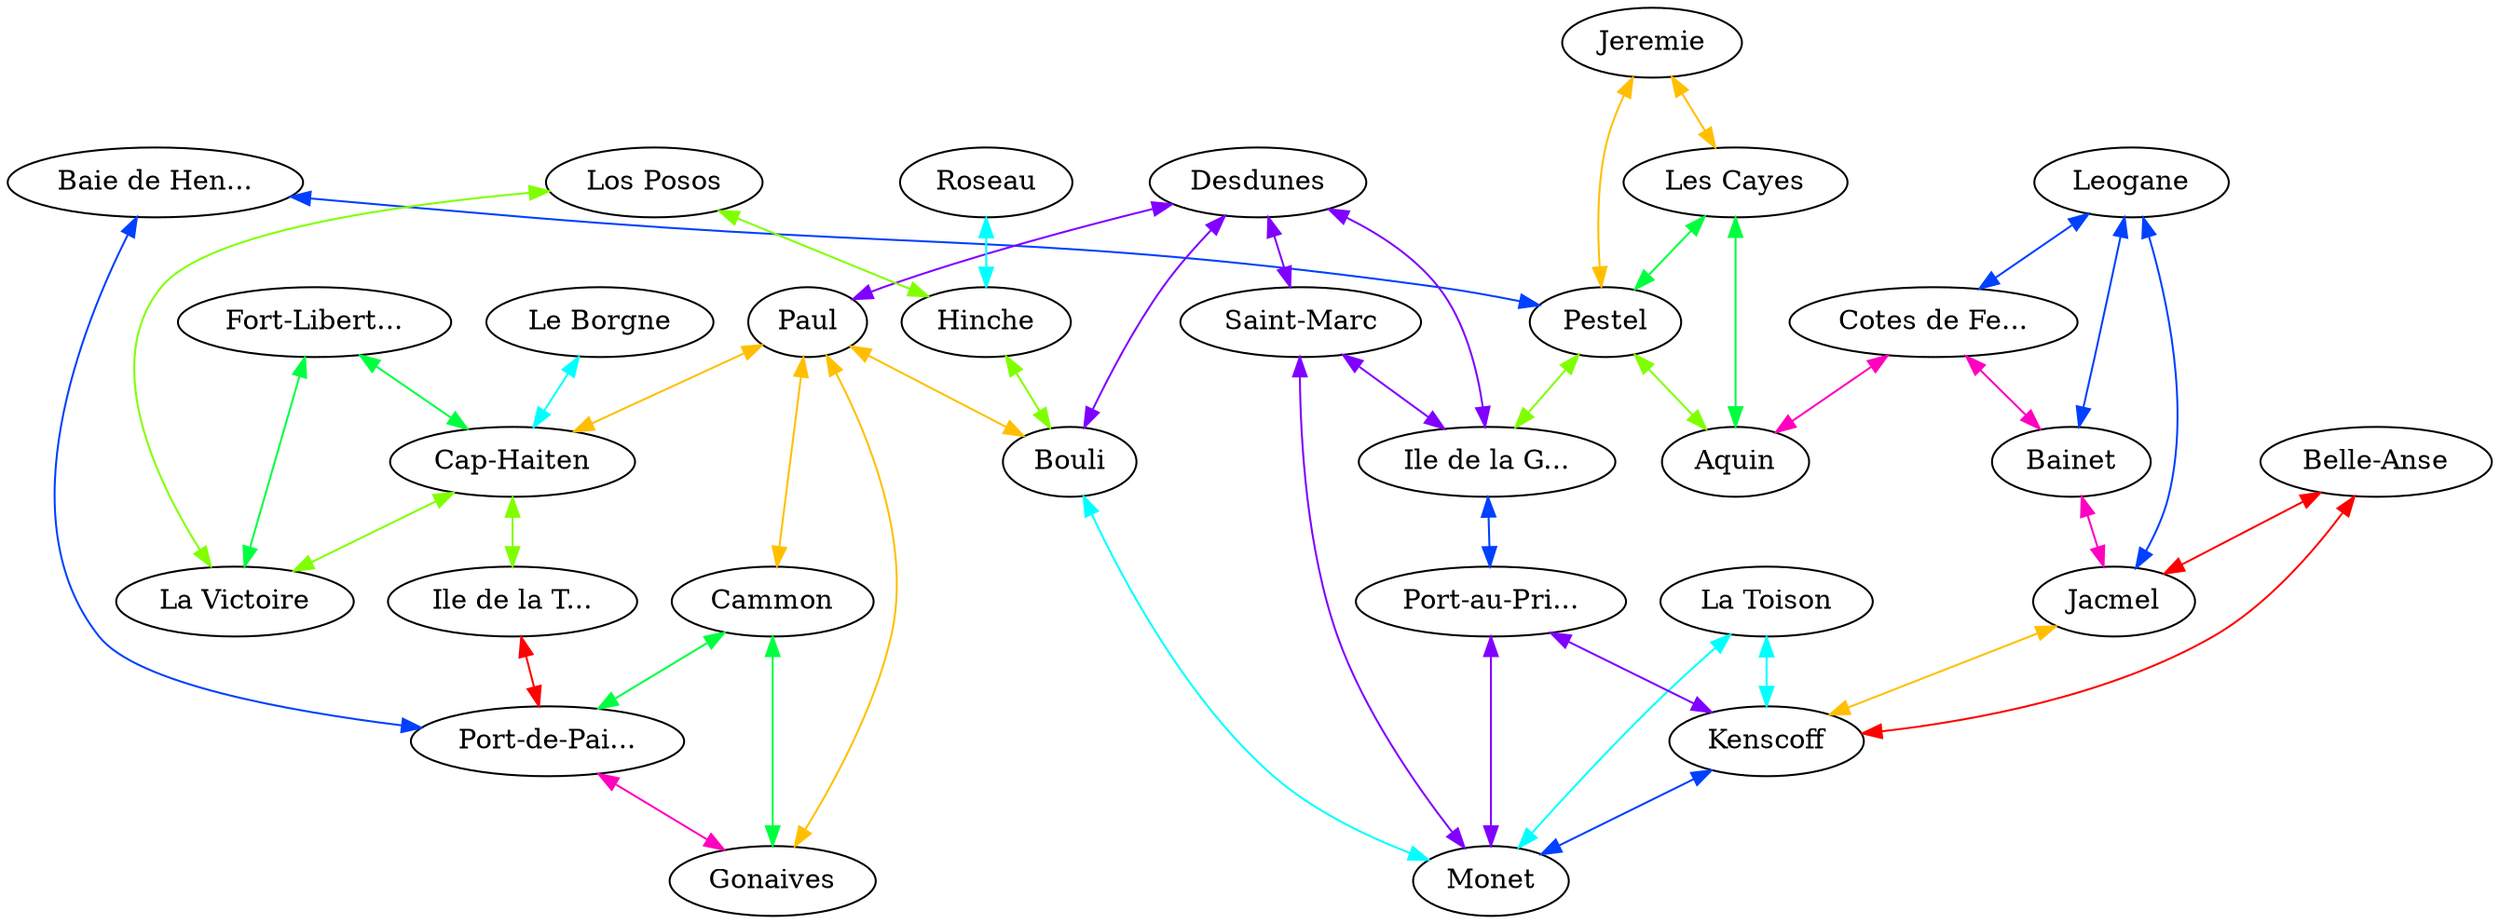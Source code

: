 graph x {
"Baie de Henne" [pos="3.33333333333333,-1.19444444444444",label="Baie de Hen..."]
"Port-de-Paix" [pos="4,-1.16666666666667",label="Port-de-Pai..."]
"Ile de la Tortue" [pos="4.40277777777778,-0.611111111111111",label="Ile de la T..."]
"Le Borgne" [pos="4.68055555555556,-1.08333333333333",label="Le Borgne"]
"Cap-Haiten" [pos="5.66666666666667,-1.56944444444444",label="Cap-Haiten"]
"Fort-Liberte" [pos="6.41666666666667,-1.75",label="Fort-Libert..."]
"La Victoire" [pos="6.02777777777778,-2.02777777777778",label="La Victoire"]
"Gonaives" [pos="4.19444444444444,-1.65277777777778",label="Gonaives"]
"Cammon" [pos="4.80555555555556,-1.80555555555556",label="Cammon"]
"Paul" [pos="5.5,-2.11111111111111",label="Paul"]
"Desdunes" [pos="5.125,-2.56944444444444",label="Desdunes"]
"Bouli" [pos="5.84722222222222,-2.97222222222222",label="Bouli"]
"Los Posos" [pos="6.70833333333333,-2.875",label="Los Posos"]
"Hinche" [pos="6.26388888888889,-2.95833333333333",label="Hinche"]
"Roseau" [pos="6.66666666666667,-3.54166666666667",label="Roseau"]
"Ile de la Gonave" [pos="3.86111111111111,-3.47222222222222",label="Ile de la G..."]
"Saint-Marc" [pos="5.06944444444444,-3.34722222222222",label="Saint-Marc"]
"Monet" [pos="5.70833333333333,-3.875",label="Monet"]
"La Toison" [pos="6.29166666666667,-3.86111111111111",label="La Toison"]
"Port-au-Prince" [pos="5.48611111111111,-4.27777777777778",label="Port-au-Pri..."]
"Kenscoff" [pos="6,-4.375",label="Kenscoff"]
"Jeremie" [pos="1.51388888888889,-4.33333333333333",label="Jeremie"]
"Les Cayes" [pos="1.95833333333333,-4.98611111111111",label="Les Cayes"]
"Pestel" [pos="2.13888888888889,-4.30555555555556",label="Pestel"]
"Aquin" [pos="2.45833333333333,-4.73611111111111",label="Aquin"]
"Cotes de Fer" [pos="3.63888888888889,-4.51388888888889",label="Cotes de Fe..."]
"Leogane" [pos="4.77777777777778,-4.52777777777778",label="Leogane"]
"Bainet" [pos="4.69444444444444,-4.93055555555556",label="Bainet"]
"Jacmel" [pos="5.19444444444444,-4.73611111111111",label="Jacmel"]
"Belle-Anse" [pos="6.63888888888889,-5.05555555555556",label="Belle-Anse"]
"Jeremie" -- "Les Cayes" [dir="both",color="0.125,1,1"]
"Jeremie" -- "Pestel" [dir="both",color="0.125,1,1"]
"Los Posos" -- "Hinche" [dir="both",color="0.25,1,1"]
"Los Posos" -- "La Victoire" [dir="both",color="0.25,1,1"]
"Fort-Liberte" -- "Cap-Haiten" [dir="both",color="0.375,1,1"]
"Fort-Liberte" -- "La Victoire" [dir="both",color="0.375,1,1"]
"Le Borgne" -- "Cap-Haiten" [dir="both",color="0.5,1,1"]
"Leogane" -- "Bainet" [dir="both",color="0.625,1,1"]
"Leogane" -- "Cotes de Fer" [dir="both",color="0.625,1,1"]
"Leogane" -- "Jacmel" [dir="both",color="0.625,1,1"]
"Desdunes" -- "Saint-Marc" [dir="both",color="0.75,1,1"]
"Desdunes" -- "Paul" [dir="both",color="0.75,1,1"]
"Desdunes" -- "Bouli" [dir="both",color="0.75,1,1"]
"Desdunes" -- "Ile de la Gonave" [dir="both",color="0.75,1,1"]
"Cotes de Fer" -- "Bainet" [dir="both",color="0.875,1,1"]
"Cotes de Fer" -- "Aquin" [dir="both",color="0.875,1,1"]
"Belle-Anse" -- "Jacmel" [dir="both",color="1,1,1"]
"Belle-Anse" -- "Kenscoff" [dir="both",color="1,1,1"]
"Paul" -- "Gonaives" [dir="both",color="0.125,1,1"]
"Paul" -- "Cap-Haiten" [dir="both",color="0.125,1,1"]
"Paul" -- "Bouli" [dir="both",color="0.125,1,1"]
"Paul" -- "Cammon" [dir="both",color="0.125,1,1"]
"Cap-Haiten" -- "Ile de la Tortue" [dir="both",color="0.25,1,1"]
"Cap-Haiten" -- "La Victoire" [dir="both",color="0.25,1,1"]
"Les Cayes" -- "Aquin" [dir="both",color="0.375,1,1"]
"Les Cayes" -- "Pestel" [dir="both",color="0.375,1,1"]
"La Toison" -- "Kenscoff" [dir="both",color="0.5,1,1"]
"La Toison" -- "Monet" [dir="both",color="0.5,1,1"]
"Baie de Henne" -- "Port-de-Paix" [dir="both",color="0.625,1,1"]
"Baie de Henne" -- "Pestel" [dir="both",color="0.625,1,1"]
"Saint-Marc" -- "Monet" [dir="both",color="0.75,1,1"]
"Saint-Marc" -- "Ile de la Gonave" [dir="both",color="0.75,1,1"]
"Bainet" -- "Jacmel" [dir="both",color="0.875,1,1"]
"Ile de la Tortue" -- "Port-de-Paix" [dir="both",color="1,1,1"]
"Pestel" -- "Aquin" [dir="both",color="0.25,1,1"]
"Pestel" -- "Ile de la Gonave" [dir="both",color="0.25,1,1"]
"Cammon" -- "Port-de-Paix" [dir="both",color="0.375,1,1"]
"Cammon" -- "Gonaives" [dir="both",color="0.375,1,1"]
"Roseau" -- "Hinche" [dir="both",color="0.5,1,1"]
"Ile de la Gonave" -- "Port-au-Prince" [dir="both",color="0.625,1,1"]
"Port-au-Prince" -- "Kenscoff" [dir="both",color="0.75,1,1"]
"Port-au-Prince" -- "Monet" [dir="both",color="0.75,1,1"]
"Port-de-Paix" -- "Gonaives" [dir="both",color="0.875,1,1"]
"Jacmel" -- "Kenscoff" [dir="both",color="0.125,1,1"]
"Hinche" -- "Bouli" [dir="both",color="0.25,1,1"]
"Bouli" -- "Monet" [dir="both",color="0.5,1,1"]
"Kenscoff" -- "Monet" [dir="both",color="0.625,1,1"]
}
